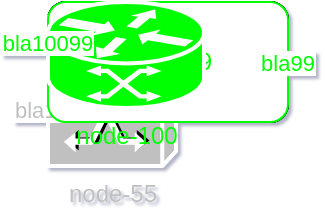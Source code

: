 <mxfile compressed="false" type="device">
    <diagram id="Page-1" name="Page-1">
      <mxGraphModel arrows="1" connect="1" dx="1360" dy="864" fold="1" grid="1" gridSize="10" guides="1" math="0" page="1" pageHeight="1169" pageScale="1" pageWidth="827" shadow="1" tooltips="1">
        <root>
          <mxCell id="0" />   
          <mxCell id="1" parent="0" />
        <object id="node-1" label="node-1">
      <mxCell parent="1" style="rounded=1;whiteSpace=wrap;html=1;strokeColor=#C0C0C0;fontColor=#C0C0C0" vertex="1">
          <mxGeometry as="geometry" height="60" width="120" x="200" y="150" />
      </mxCell>
    </object><object id="node-2" label="node-2">
      <mxCell parent="1" style="rounded=1;whiteSpace=wrap;html=1;" vertex="1">
          <mxGeometry as="geometry" height="60" width="120" x="200" y="150" />
      </mxCell>
    </object><object id="node-3" label="node-3">
      <mxCell parent="1" style="rounded=1;whiteSpace=wrap;html=1;" vertex="1">
          <mxGeometry as="geometry" height="60" width="120" x="200" y="150" />
      </mxCell>
    </object><object a="b" c="d" id="node-4" label="node-4" link="http://google.com">
      <mxCell parent="1" style="rounded=1;whiteSpace=wrap;html=1;" vertex="1">
          <mxGeometry as="geometry" height="60" width="120" x="200" y="150" />
      </mxCell>
    </object><object id="node-55" label="node-55">
      <mxCell parent="1" style="shape=mxgraph.cisco.routers.atm_tag_switch_router;html=1;pointerEvents=1;dashed=0;fillColor=#C0C0C0;strokeColor=#ffffff;strokeWidth=2;verticalLabelPosition=bottom;verticalAlign=top;align=center;outlineConnect=0;fontColor=#C0C0C0" vertex="1">
          <mxGeometry as="geometry" height="82" width="64" x="200" y="150" />
      </mxCell>
    </object><object id="b35ebf8a6eeb7084dd9f3e14ec85eb9c" label="bla1" source="node-1" target="node-2">
      <mxCell edge="1" parent="1" source="node-1" style="endArrow=none;strokeColor=#C0C0C0;fontColor=#C0C0C0" target="node-2">
          <mxGeometry as="geometry" relative="1" />
      </mxCell>
    </object><object id="601d1f4fe959524564b9139bfd9ee1c5" label="bla2" source="node-2" target="node-3">
      <mxCell edge="1" parent="1" source="node-2" style="endArrow=none;" target="node-3">
          <mxGeometry as="geometry" relative="1" />
      </mxCell>
    </object><object id="03d64cf220b7cea506298c06d433f38e" label="bla3" source="node-3" target="node-1">
      <mxCell edge="1" parent="1" source="node-3" style="endArrow=none;strokeColor=#C0C0C0;fontColor=#C0C0C0" target="node-1">
          <mxGeometry as="geometry" relative="1" />
      </mxCell>
    </object><object id="d5fa69cbdbc6ae606177e052dcdf4fdc" label="bla4" source="node-4" target="node-3">
      <mxCell edge="1" parent="1" source="node-4" style="endArrow=none;" target="node-3">
          <mxGeometry as="geometry" relative="1" />
      </mxCell>
    </object><object id="299941cec59a8e3bc7707b171169b897" label="bla155" source="node-55" target="node-1">
      <mxCell edge="1" parent="1" source="node-55" style="endArrow=none;strokeColor=#C0C0C0;fontColor=#C0C0C0" target="node-1">
          <mxGeometry as="geometry" relative="1" />
      </mxCell>
    </object><object id="node-99" label="node-99">
      <mxCell parent="1" style="rounded=1;whiteSpace=wrap;html=1;strokeColor=#00FF00;fontColor=#00FF00" vertex="1">
          <mxGeometry as="geometry" height="60" width="120" x="200" y="150" />
      </mxCell>
    </object><object id="node-100" label="node-100">
      <mxCell parent="1" style="shape=mxgraph.cisco.routers.atm_router;html=1;pointerEvents=1;dashed=0;fillColor=#00FF00;strokeColor=#ffffff;strokeWidth=2;verticalLabelPosition=bottom;verticalAlign=top;align=center;outlineConnect=0;fontColor=#00FF00" vertex="1">
          <mxGeometry as="geometry" height="53" width="78" x="200" y="150" />
      </mxCell>
    </object><object id="ce6c5017ca752fe1c66f8521571d2471" label="bla99" source="node-99" target="node-3">
      <mxCell edge="1" parent="1" source="node-99" style="endArrow=none;strokeColor=#00FF00;fontColor=#00FF00" target="node-3">
          <mxGeometry as="geometry" relative="1" />
      </mxCell>
    </object><object id="83580276a63a08fd60925e931c0a89b8" label="bla10099" source="node-100" target="node-99">
      <mxCell edge="1" parent="1" source="node-100" style="endArrow=none;strokeColor=#00FF00;fontColor=#00FF00" target="node-99">
          <mxGeometry as="geometry" relative="1" />
      </mxCell>
    </object></root>
      </mxGraphModel>
    </diagram></mxfile>